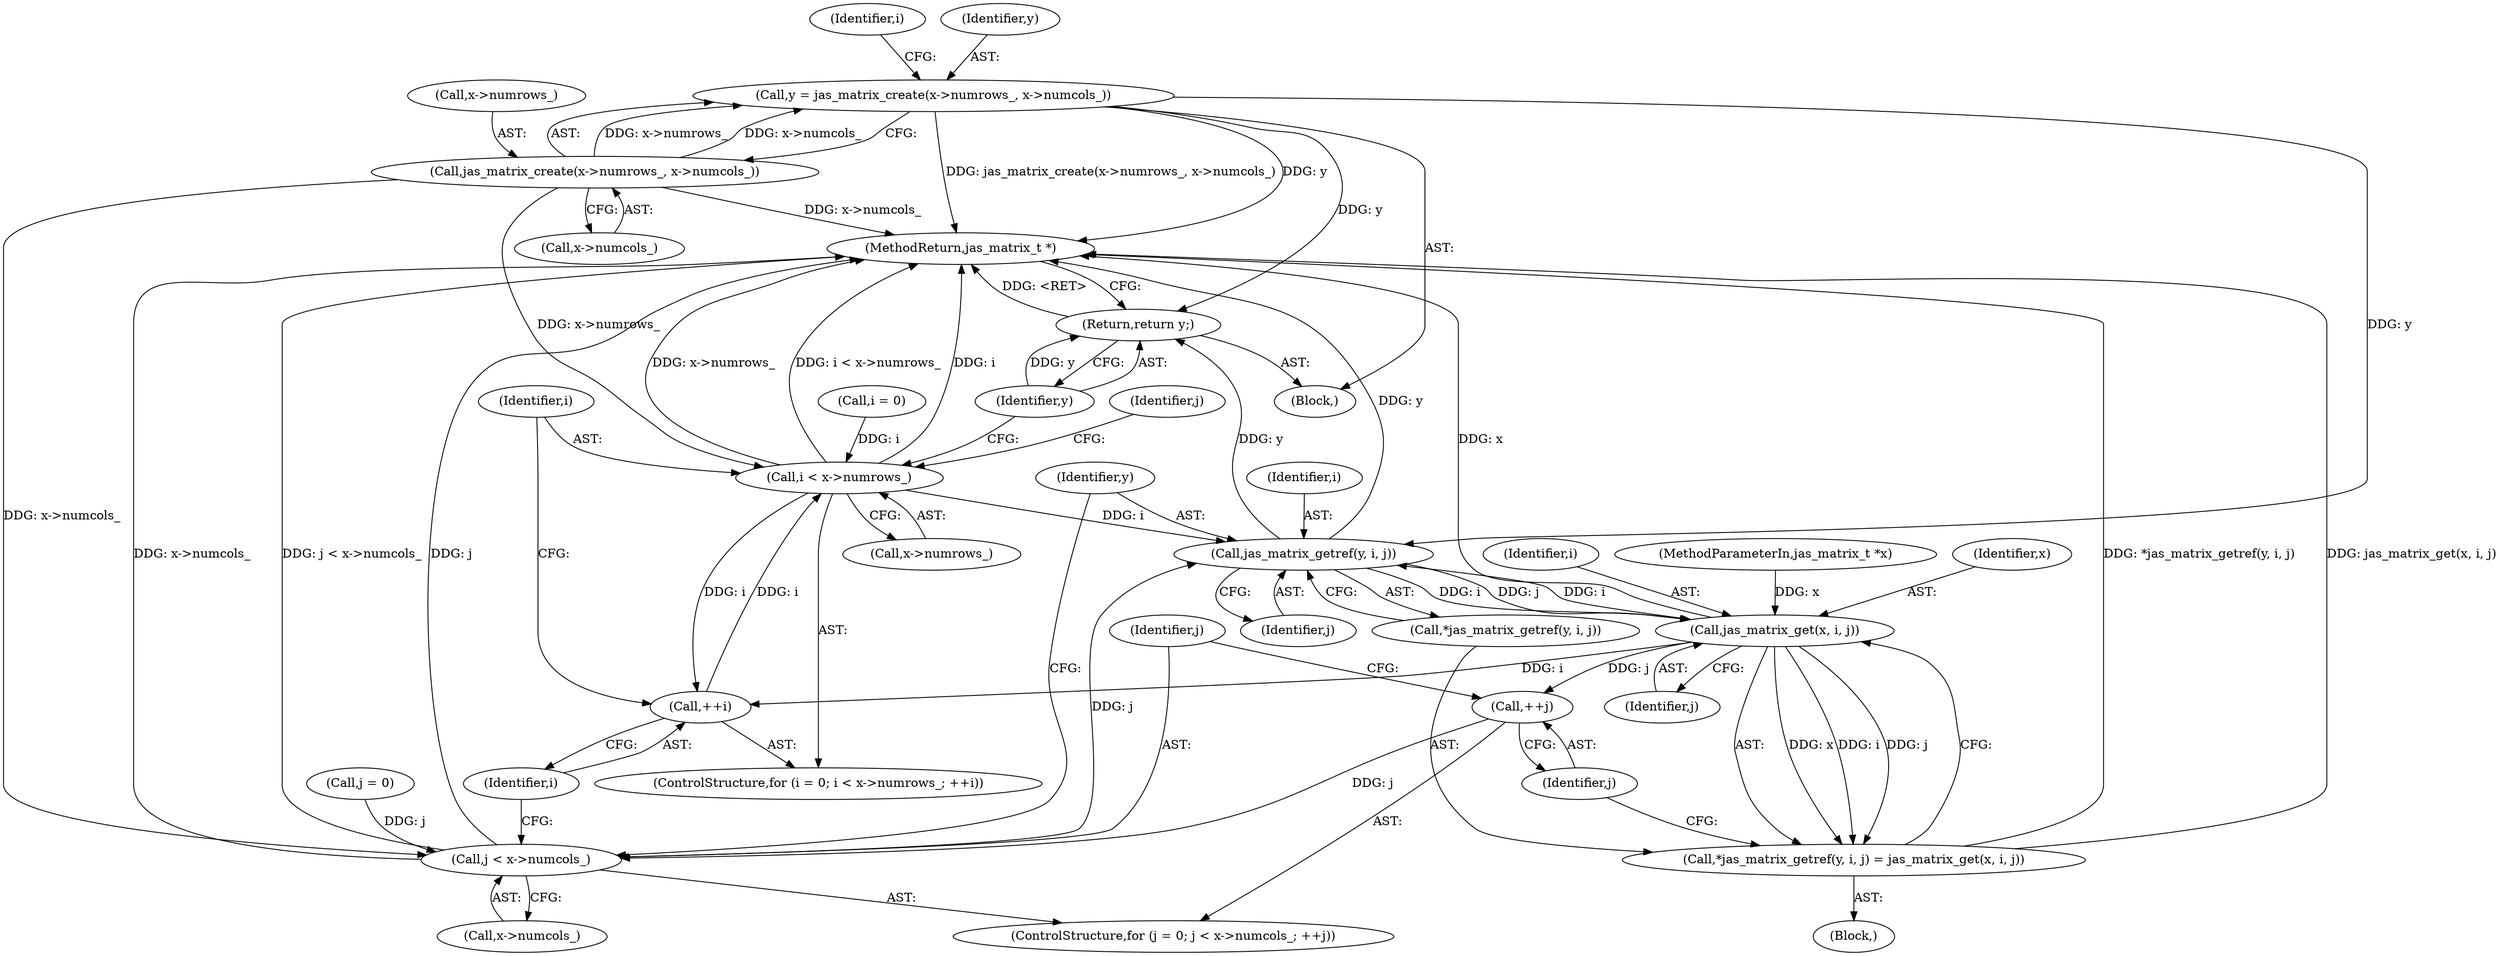 digraph "0_jasper_d42b2388f7f8e0332c846675133acea151fc557a_20@API" {
"1000106" [label="(Call,y = jas_matrix_create(x->numrows_, x->numcols_))"];
"1000108" [label="(Call,jas_matrix_create(x->numrows_, x->numcols_))"];
"1000141" [label="(Call,jas_matrix_getref(y, i, j))"];
"1000145" [label="(Call,jas_matrix_get(x, i, j))"];
"1000124" [label="(Call,++i)"];
"1000119" [label="(Call,i < x->numrows_)"];
"1000136" [label="(Call,++j)"];
"1000131" [label="(Call,j < x->numcols_)"];
"1000139" [label="(Call,*jas_matrix_getref(y, i, j) = jas_matrix_get(x, i, j))"];
"1000149" [label="(Return,return y;)"];
"1000142" [label="(Identifier,y)"];
"1000149" [label="(Return,return y;)"];
"1000139" [label="(Call,*jas_matrix_getref(y, i, j) = jas_matrix_get(x, i, j))"];
"1000129" [label="(Identifier,j)"];
"1000119" [label="(Call,i < x->numrows_)"];
"1000106" [label="(Call,y = jas_matrix_create(x->numrows_, x->numcols_))"];
"1000120" [label="(Identifier,i)"];
"1000125" [label="(Identifier,i)"];
"1000132" [label="(Identifier,j)"];
"1000143" [label="(Identifier,i)"];
"1000108" [label="(Call,jas_matrix_create(x->numrows_, x->numcols_))"];
"1000115" [label="(ControlStructure,for (i = 0; i < x->numrows_; ++i))"];
"1000140" [label="(Call,*jas_matrix_getref(y, i, j))"];
"1000144" [label="(Identifier,j)"];
"1000102" [label="(Block,)"];
"1000147" [label="(Identifier,i)"];
"1000117" [label="(Identifier,i)"];
"1000141" [label="(Call,jas_matrix_getref(y, i, j))"];
"1000150" [label="(Identifier,y)"];
"1000124" [label="(Call,++i)"];
"1000128" [label="(Call,j = 0)"];
"1000136" [label="(Call,++j)"];
"1000116" [label="(Call,i = 0)"];
"1000133" [label="(Call,x->numcols_)"];
"1000107" [label="(Identifier,y)"];
"1000109" [label="(Call,x->numrows_)"];
"1000138" [label="(Block,)"];
"1000127" [label="(ControlStructure,for (j = 0; j < x->numcols_; ++j))"];
"1000112" [label="(Call,x->numcols_)"];
"1000131" [label="(Call,j < x->numcols_)"];
"1000101" [label="(MethodParameterIn,jas_matrix_t *x)"];
"1000121" [label="(Call,x->numrows_)"];
"1000137" [label="(Identifier,j)"];
"1000146" [label="(Identifier,x)"];
"1000148" [label="(Identifier,j)"];
"1000145" [label="(Call,jas_matrix_get(x, i, j))"];
"1000151" [label="(MethodReturn,jas_matrix_t *)"];
"1000106" -> "1000102"  [label="AST: "];
"1000106" -> "1000108"  [label="CFG: "];
"1000107" -> "1000106"  [label="AST: "];
"1000108" -> "1000106"  [label="AST: "];
"1000117" -> "1000106"  [label="CFG: "];
"1000106" -> "1000151"  [label="DDG: jas_matrix_create(x->numrows_, x->numcols_)"];
"1000106" -> "1000151"  [label="DDG: y"];
"1000108" -> "1000106"  [label="DDG: x->numrows_"];
"1000108" -> "1000106"  [label="DDG: x->numcols_"];
"1000106" -> "1000141"  [label="DDG: y"];
"1000106" -> "1000149"  [label="DDG: y"];
"1000108" -> "1000112"  [label="CFG: "];
"1000109" -> "1000108"  [label="AST: "];
"1000112" -> "1000108"  [label="AST: "];
"1000108" -> "1000151"  [label="DDG: x->numcols_"];
"1000108" -> "1000119"  [label="DDG: x->numrows_"];
"1000108" -> "1000131"  [label="DDG: x->numcols_"];
"1000141" -> "1000140"  [label="AST: "];
"1000141" -> "1000144"  [label="CFG: "];
"1000142" -> "1000141"  [label="AST: "];
"1000143" -> "1000141"  [label="AST: "];
"1000144" -> "1000141"  [label="AST: "];
"1000140" -> "1000141"  [label="CFG: "];
"1000141" -> "1000151"  [label="DDG: y"];
"1000119" -> "1000141"  [label="DDG: i"];
"1000145" -> "1000141"  [label="DDG: i"];
"1000131" -> "1000141"  [label="DDG: j"];
"1000141" -> "1000145"  [label="DDG: i"];
"1000141" -> "1000145"  [label="DDG: j"];
"1000141" -> "1000149"  [label="DDG: y"];
"1000145" -> "1000139"  [label="AST: "];
"1000145" -> "1000148"  [label="CFG: "];
"1000146" -> "1000145"  [label="AST: "];
"1000147" -> "1000145"  [label="AST: "];
"1000148" -> "1000145"  [label="AST: "];
"1000139" -> "1000145"  [label="CFG: "];
"1000145" -> "1000151"  [label="DDG: x"];
"1000145" -> "1000124"  [label="DDG: i"];
"1000145" -> "1000136"  [label="DDG: j"];
"1000145" -> "1000139"  [label="DDG: x"];
"1000145" -> "1000139"  [label="DDG: i"];
"1000145" -> "1000139"  [label="DDG: j"];
"1000101" -> "1000145"  [label="DDG: x"];
"1000124" -> "1000115"  [label="AST: "];
"1000124" -> "1000125"  [label="CFG: "];
"1000125" -> "1000124"  [label="AST: "];
"1000120" -> "1000124"  [label="CFG: "];
"1000124" -> "1000119"  [label="DDG: i"];
"1000119" -> "1000124"  [label="DDG: i"];
"1000119" -> "1000115"  [label="AST: "];
"1000119" -> "1000121"  [label="CFG: "];
"1000120" -> "1000119"  [label="AST: "];
"1000121" -> "1000119"  [label="AST: "];
"1000129" -> "1000119"  [label="CFG: "];
"1000150" -> "1000119"  [label="CFG: "];
"1000119" -> "1000151"  [label="DDG: x->numrows_"];
"1000119" -> "1000151"  [label="DDG: i < x->numrows_"];
"1000119" -> "1000151"  [label="DDG: i"];
"1000116" -> "1000119"  [label="DDG: i"];
"1000136" -> "1000127"  [label="AST: "];
"1000136" -> "1000137"  [label="CFG: "];
"1000137" -> "1000136"  [label="AST: "];
"1000132" -> "1000136"  [label="CFG: "];
"1000136" -> "1000131"  [label="DDG: j"];
"1000131" -> "1000127"  [label="AST: "];
"1000131" -> "1000133"  [label="CFG: "];
"1000132" -> "1000131"  [label="AST: "];
"1000133" -> "1000131"  [label="AST: "];
"1000142" -> "1000131"  [label="CFG: "];
"1000125" -> "1000131"  [label="CFG: "];
"1000131" -> "1000151"  [label="DDG: j"];
"1000131" -> "1000151"  [label="DDG: x->numcols_"];
"1000131" -> "1000151"  [label="DDG: j < x->numcols_"];
"1000128" -> "1000131"  [label="DDG: j"];
"1000139" -> "1000138"  [label="AST: "];
"1000140" -> "1000139"  [label="AST: "];
"1000137" -> "1000139"  [label="CFG: "];
"1000139" -> "1000151"  [label="DDG: *jas_matrix_getref(y, i, j)"];
"1000139" -> "1000151"  [label="DDG: jas_matrix_get(x, i, j)"];
"1000149" -> "1000102"  [label="AST: "];
"1000149" -> "1000150"  [label="CFG: "];
"1000150" -> "1000149"  [label="AST: "];
"1000151" -> "1000149"  [label="CFG: "];
"1000149" -> "1000151"  [label="DDG: <RET>"];
"1000150" -> "1000149"  [label="DDG: y"];
}
